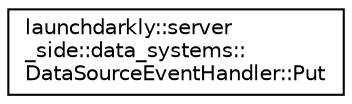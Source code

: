 digraph "Graphical Class Hierarchy"
{
 // LATEX_PDF_SIZE
  edge [fontname="Helvetica",fontsize="10",labelfontname="Helvetica",labelfontsize="10"];
  node [fontname="Helvetica",fontsize="10",shape=record];
  rankdir="LR";
  Node0 [label="launchdarkly::server\l_side::data_systems::\lDataSourceEventHandler::Put",height=0.2,width=0.4,color="black", fillcolor="white", style="filled",URL="$structlaunchdarkly_1_1server__side_1_1data__systems_1_1DataSourceEventHandler_1_1Put.html",tooltip=" "];
}
